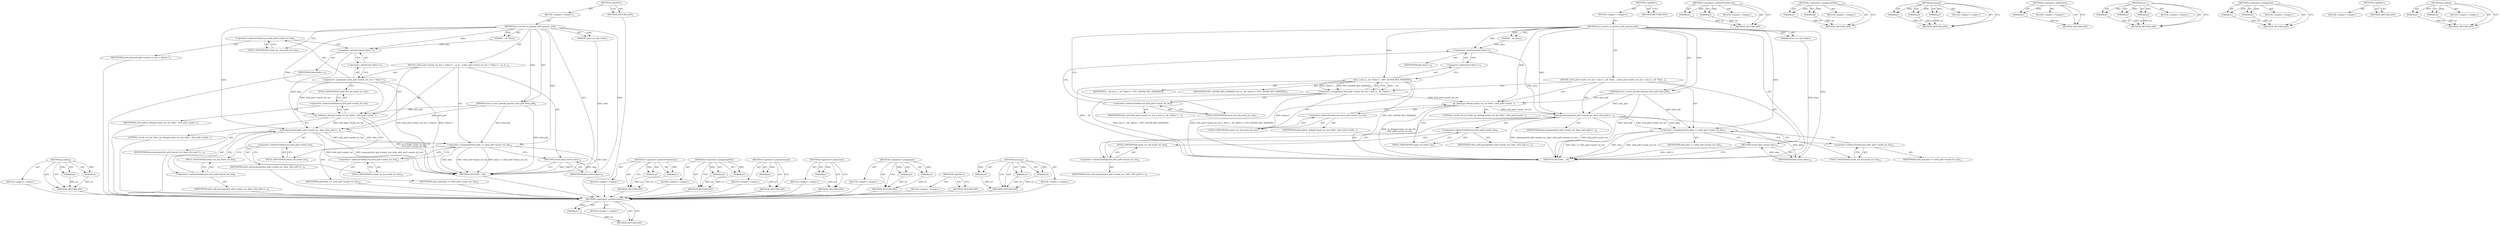digraph "pr_debug" {
vulnerable_83 [label=<(METHOD,pr_debug)>];
vulnerable_84 [label=<(PARAM,p1)>];
vulnerable_85 [label=<(PARAM,p2)>];
vulnerable_86 [label=<(BLOCK,&lt;empty&gt;,&lt;empty&gt;)>];
vulnerable_87 [label=<(METHOD_RETURN,ANY)>];
vulnerable_6 [label=<(METHOD,&lt;global&gt;)<SUB>1</SUB>>];
vulnerable_7 [label=<(BLOCK,&lt;empty&gt;,&lt;empty&gt;)<SUB>1</SUB>>];
vulnerable_8 [label=<(METHOD,nci_extract_rf_params_nfcb_passive_poll)<SUB>1</SUB>>];
vulnerable_9 [label=<(PARAM,struct nci_dev *ndev)<SUB>1</SUB>>];
vulnerable_10 [label=<(PARAM,struct rf_tech_specific_params_nfcb_poll *nfcb_poll)<SUB>2</SUB>>];
vulnerable_11 [label=<(PARAM,__u8 *data)<SUB>3</SUB>>];
vulnerable_12 [label=<(BLOCK,{
	nfcb_poll-&gt;sensb_res_len = *data++;
 
 	pr_d...,{
	nfcb_poll-&gt;sensb_res_len = *data++;
 
 	pr_d...)<SUB>4</SUB>>];
vulnerable_13 [label=<(&lt;operator&gt;.assignment,nfcb_poll-&gt;sensb_res_len = *data++)<SUB>5</SUB>>];
vulnerable_14 [label=<(&lt;operator&gt;.indirectFieldAccess,nfcb_poll-&gt;sensb_res_len)<SUB>5</SUB>>];
vulnerable_15 [label=<(IDENTIFIER,nfcb_poll,nfcb_poll-&gt;sensb_res_len = *data++)<SUB>5</SUB>>];
vulnerable_16 [label=<(FIELD_IDENTIFIER,sensb_res_len,sensb_res_len)<SUB>5</SUB>>];
vulnerable_17 [label=<(&lt;operator&gt;.indirection,*data++)<SUB>5</SUB>>];
vulnerable_18 [label=<(&lt;operator&gt;.postIncrement,data++)<SUB>5</SUB>>];
vulnerable_19 [label=<(IDENTIFIER,data,data++)<SUB>5</SUB>>];
vulnerable_20 [label=<(pr_debug,pr_debug(&quot;sensb_res_len %d\n&quot;, nfcb_poll-&gt;sensb...)<SUB>7</SUB>>];
vulnerable_21 [label=<(LITERAL,&quot;sensb_res_len %d\n&quot;,pr_debug(&quot;sensb_res_len %d\n&quot;, nfcb_poll-&gt;sensb...)<SUB>7</SUB>>];
vulnerable_22 [label=<(&lt;operator&gt;.indirectFieldAccess,nfcb_poll-&gt;sensb_res_len)<SUB>7</SUB>>];
vulnerable_23 [label=<(IDENTIFIER,nfcb_poll,pr_debug(&quot;sensb_res_len %d\n&quot;, nfcb_poll-&gt;sensb...)<SUB>7</SUB>>];
vulnerable_24 [label=<(FIELD_IDENTIFIER,sensb_res_len,sensb_res_len)<SUB>7</SUB>>];
vulnerable_25 [label=<(memcpy,memcpy(nfcb_poll-&gt;sensb_res, data, nfcb_poll-&gt;s...)<SUB>9</SUB>>];
vulnerable_26 [label=<(&lt;operator&gt;.indirectFieldAccess,nfcb_poll-&gt;sensb_res)<SUB>9</SUB>>];
vulnerable_27 [label=<(IDENTIFIER,nfcb_poll,memcpy(nfcb_poll-&gt;sensb_res, data, nfcb_poll-&gt;s...)<SUB>9</SUB>>];
vulnerable_28 [label=<(FIELD_IDENTIFIER,sensb_res,sensb_res)<SUB>9</SUB>>];
vulnerable_29 [label=<(IDENTIFIER,data,memcpy(nfcb_poll-&gt;sensb_res, data, nfcb_poll-&gt;s...)<SUB>9</SUB>>];
vulnerable_30 [label=<(&lt;operator&gt;.indirectFieldAccess,nfcb_poll-&gt;sensb_res_len)<SUB>9</SUB>>];
vulnerable_31 [label=<(IDENTIFIER,nfcb_poll,memcpy(nfcb_poll-&gt;sensb_res, data, nfcb_poll-&gt;s...)<SUB>9</SUB>>];
vulnerable_32 [label=<(FIELD_IDENTIFIER,sensb_res_len,sensb_res_len)<SUB>9</SUB>>];
vulnerable_33 [label=<(&lt;operator&gt;.assignmentPlus,data += nfcb_poll-&gt;sensb_res_len)<SUB>10</SUB>>];
vulnerable_34 [label=<(IDENTIFIER,data,data += nfcb_poll-&gt;sensb_res_len)<SUB>10</SUB>>];
vulnerable_35 [label=<(&lt;operator&gt;.indirectFieldAccess,nfcb_poll-&gt;sensb_res_len)<SUB>10</SUB>>];
vulnerable_36 [label=<(IDENTIFIER,nfcb_poll,data += nfcb_poll-&gt;sensb_res_len)<SUB>10</SUB>>];
vulnerable_37 [label=<(FIELD_IDENTIFIER,sensb_res_len,sensb_res_len)<SUB>10</SUB>>];
vulnerable_38 [label=<(RETURN,return data;,return data;)<SUB>12</SUB>>];
vulnerable_39 [label=<(IDENTIFIER,data,return data;)<SUB>12</SUB>>];
vulnerable_40 [label=<(METHOD_RETURN,__u8)<SUB>1</SUB>>];
vulnerable_42 [label=<(METHOD_RETURN,ANY)<SUB>1</SUB>>];
vulnerable_70 [label=<(METHOD,&lt;operator&gt;.indirectFieldAccess)>];
vulnerable_71 [label=<(PARAM,p1)>];
vulnerable_72 [label=<(PARAM,p2)>];
vulnerable_73 [label=<(BLOCK,&lt;empty&gt;,&lt;empty&gt;)>];
vulnerable_74 [label=<(METHOD_RETURN,ANY)>];
vulnerable_94 [label=<(METHOD,&lt;operator&gt;.assignmentPlus)>];
vulnerable_95 [label=<(PARAM,p1)>];
vulnerable_96 [label=<(PARAM,p2)>];
vulnerable_97 [label=<(BLOCK,&lt;empty&gt;,&lt;empty&gt;)>];
vulnerable_98 [label=<(METHOD_RETURN,ANY)>];
vulnerable_79 [label=<(METHOD,&lt;operator&gt;.postIncrement)>];
vulnerable_80 [label=<(PARAM,p1)>];
vulnerable_81 [label=<(BLOCK,&lt;empty&gt;,&lt;empty&gt;)>];
vulnerable_82 [label=<(METHOD_RETURN,ANY)>];
vulnerable_75 [label=<(METHOD,&lt;operator&gt;.indirection)>];
vulnerable_76 [label=<(PARAM,p1)>];
vulnerable_77 [label=<(BLOCK,&lt;empty&gt;,&lt;empty&gt;)>];
vulnerable_78 [label=<(METHOD_RETURN,ANY)>];
vulnerable_65 [label=<(METHOD,&lt;operator&gt;.assignment)>];
vulnerable_66 [label=<(PARAM,p1)>];
vulnerable_67 [label=<(PARAM,p2)>];
vulnerable_68 [label=<(BLOCK,&lt;empty&gt;,&lt;empty&gt;)>];
vulnerable_69 [label=<(METHOD_RETURN,ANY)>];
vulnerable_59 [label=<(METHOD,&lt;global&gt;)<SUB>1</SUB>>];
vulnerable_60 [label=<(BLOCK,&lt;empty&gt;,&lt;empty&gt;)>];
vulnerable_61 [label=<(METHOD_RETURN,ANY)>];
vulnerable_88 [label=<(METHOD,memcpy)>];
vulnerable_89 [label=<(PARAM,p1)>];
vulnerable_90 [label=<(PARAM,p2)>];
vulnerable_91 [label=<(PARAM,p3)>];
vulnerable_92 [label=<(BLOCK,&lt;empty&gt;,&lt;empty&gt;)>];
vulnerable_93 [label=<(METHOD_RETURN,ANY)>];
fixed_88 [label=<(METHOD,&lt;operator&gt;.postIncrement)>];
fixed_89 [label=<(PARAM,p1)>];
fixed_90 [label=<(BLOCK,&lt;empty&gt;,&lt;empty&gt;)>];
fixed_91 [label=<(METHOD_RETURN,ANY)>];
fixed_6 [label=<(METHOD,&lt;global&gt;)<SUB>1</SUB>>];
fixed_7 [label=<(BLOCK,&lt;empty&gt;,&lt;empty&gt;)<SUB>1</SUB>>];
fixed_8 [label=<(METHOD,nci_extract_rf_params_nfcb_passive_poll)<SUB>1</SUB>>];
fixed_9 [label=<(PARAM,struct nci_dev *ndev)<SUB>1</SUB>>];
fixed_10 [label=<(PARAM,struct rf_tech_specific_params_nfcb_poll *nfcb_poll)<SUB>2</SUB>>];
fixed_11 [label=<(PARAM,__u8 *data)<SUB>3</SUB>>];
fixed_12 [label=<(BLOCK,{
	nfcb_poll-&gt;sensb_res_len = min_t(__u8, *data...,{
	nfcb_poll-&gt;sensb_res_len = min_t(__u8, *data...)<SUB>4</SUB>>];
fixed_13 [label=<(&lt;operator&gt;.assignment,nfcb_poll-&gt;sensb_res_len = min_t(__u8, *data++,...)<SUB>5</SUB>>];
fixed_14 [label=<(&lt;operator&gt;.indirectFieldAccess,nfcb_poll-&gt;sensb_res_len)<SUB>5</SUB>>];
fixed_15 [label=<(IDENTIFIER,nfcb_poll,nfcb_poll-&gt;sensb_res_len = min_t(__u8, *data++,...)<SUB>5</SUB>>];
fixed_16 [label=<(FIELD_IDENTIFIER,sensb_res_len,sensb_res_len)<SUB>5</SUB>>];
fixed_17 [label=<(min_t,min_t(__u8, *data++, NFC_SENSB_RES_MAXSIZE))<SUB>5</SUB>>];
fixed_18 [label=<(IDENTIFIER,__u8,min_t(__u8, *data++, NFC_SENSB_RES_MAXSIZE))<SUB>5</SUB>>];
fixed_19 [label=<(&lt;operator&gt;.indirection,*data++)<SUB>5</SUB>>];
fixed_20 [label=<(&lt;operator&gt;.postIncrement,data++)<SUB>5</SUB>>];
fixed_21 [label=<(IDENTIFIER,data,data++)<SUB>5</SUB>>];
fixed_22 [label=<(IDENTIFIER,NFC_SENSB_RES_MAXSIZE,min_t(__u8, *data++, NFC_SENSB_RES_MAXSIZE))<SUB>5</SUB>>];
fixed_23 [label=<(pr_debug,pr_debug(&quot;sensb_res_len %d\n&quot;, nfcb_poll-&gt;sensb...)<SUB>7</SUB>>];
fixed_24 [label=<(LITERAL,&quot;sensb_res_len %d\n&quot;,pr_debug(&quot;sensb_res_len %d\n&quot;, nfcb_poll-&gt;sensb...)<SUB>7</SUB>>];
fixed_25 [label=<(&lt;operator&gt;.indirectFieldAccess,nfcb_poll-&gt;sensb_res_len)<SUB>7</SUB>>];
fixed_26 [label=<(IDENTIFIER,nfcb_poll,pr_debug(&quot;sensb_res_len %d\n&quot;, nfcb_poll-&gt;sensb...)<SUB>7</SUB>>];
fixed_27 [label=<(FIELD_IDENTIFIER,sensb_res_len,sensb_res_len)<SUB>7</SUB>>];
fixed_28 [label=<(memcpy,memcpy(nfcb_poll-&gt;sensb_res, data, nfcb_poll-&gt;s...)<SUB>9</SUB>>];
fixed_29 [label=<(&lt;operator&gt;.indirectFieldAccess,nfcb_poll-&gt;sensb_res)<SUB>9</SUB>>];
fixed_30 [label=<(IDENTIFIER,nfcb_poll,memcpy(nfcb_poll-&gt;sensb_res, data, nfcb_poll-&gt;s...)<SUB>9</SUB>>];
fixed_31 [label=<(FIELD_IDENTIFIER,sensb_res,sensb_res)<SUB>9</SUB>>];
fixed_32 [label=<(IDENTIFIER,data,memcpy(nfcb_poll-&gt;sensb_res, data, nfcb_poll-&gt;s...)<SUB>9</SUB>>];
fixed_33 [label=<(&lt;operator&gt;.indirectFieldAccess,nfcb_poll-&gt;sensb_res_len)<SUB>9</SUB>>];
fixed_34 [label=<(IDENTIFIER,nfcb_poll,memcpy(nfcb_poll-&gt;sensb_res, data, nfcb_poll-&gt;s...)<SUB>9</SUB>>];
fixed_35 [label=<(FIELD_IDENTIFIER,sensb_res_len,sensb_res_len)<SUB>9</SUB>>];
fixed_36 [label=<(&lt;operator&gt;.assignmentPlus,data += nfcb_poll-&gt;sensb_res_len)<SUB>10</SUB>>];
fixed_37 [label=<(IDENTIFIER,data,data += nfcb_poll-&gt;sensb_res_len)<SUB>10</SUB>>];
fixed_38 [label=<(&lt;operator&gt;.indirectFieldAccess,nfcb_poll-&gt;sensb_res_len)<SUB>10</SUB>>];
fixed_39 [label=<(IDENTIFIER,nfcb_poll,data += nfcb_poll-&gt;sensb_res_len)<SUB>10</SUB>>];
fixed_40 [label=<(FIELD_IDENTIFIER,sensb_res_len,sensb_res_len)<SUB>10</SUB>>];
fixed_41 [label=<(RETURN,return data;,return data;)<SUB>12</SUB>>];
fixed_42 [label=<(IDENTIFIER,data,return data;)<SUB>12</SUB>>];
fixed_43 [label=<(METHOD_RETURN,__u8)<SUB>1</SUB>>];
fixed_45 [label=<(METHOD_RETURN,ANY)<SUB>1</SUB>>];
fixed_73 [label=<(METHOD,&lt;operator&gt;.indirectFieldAccess)>];
fixed_74 [label=<(PARAM,p1)>];
fixed_75 [label=<(PARAM,p2)>];
fixed_76 [label=<(BLOCK,&lt;empty&gt;,&lt;empty&gt;)>];
fixed_77 [label=<(METHOD_RETURN,ANY)>];
fixed_103 [label=<(METHOD,&lt;operator&gt;.assignmentPlus)>];
fixed_104 [label=<(PARAM,p1)>];
fixed_105 [label=<(PARAM,p2)>];
fixed_106 [label=<(BLOCK,&lt;empty&gt;,&lt;empty&gt;)>];
fixed_107 [label=<(METHOD_RETURN,ANY)>];
fixed_97 [label=<(METHOD,memcpy)>];
fixed_98 [label=<(PARAM,p1)>];
fixed_99 [label=<(PARAM,p2)>];
fixed_100 [label=<(PARAM,p3)>];
fixed_101 [label=<(BLOCK,&lt;empty&gt;,&lt;empty&gt;)>];
fixed_102 [label=<(METHOD_RETURN,ANY)>];
fixed_84 [label=<(METHOD,&lt;operator&gt;.indirection)>];
fixed_85 [label=<(PARAM,p1)>];
fixed_86 [label=<(BLOCK,&lt;empty&gt;,&lt;empty&gt;)>];
fixed_87 [label=<(METHOD_RETURN,ANY)>];
fixed_78 [label=<(METHOD,min_t)>];
fixed_79 [label=<(PARAM,p1)>];
fixed_80 [label=<(PARAM,p2)>];
fixed_81 [label=<(PARAM,p3)>];
fixed_82 [label=<(BLOCK,&lt;empty&gt;,&lt;empty&gt;)>];
fixed_83 [label=<(METHOD_RETURN,ANY)>];
fixed_68 [label=<(METHOD,&lt;operator&gt;.assignment)>];
fixed_69 [label=<(PARAM,p1)>];
fixed_70 [label=<(PARAM,p2)>];
fixed_71 [label=<(BLOCK,&lt;empty&gt;,&lt;empty&gt;)>];
fixed_72 [label=<(METHOD_RETURN,ANY)>];
fixed_62 [label=<(METHOD,&lt;global&gt;)<SUB>1</SUB>>];
fixed_63 [label=<(BLOCK,&lt;empty&gt;,&lt;empty&gt;)>];
fixed_64 [label=<(METHOD_RETURN,ANY)>];
fixed_92 [label=<(METHOD,pr_debug)>];
fixed_93 [label=<(PARAM,p1)>];
fixed_94 [label=<(PARAM,p2)>];
fixed_95 [label=<(BLOCK,&lt;empty&gt;,&lt;empty&gt;)>];
fixed_96 [label=<(METHOD_RETURN,ANY)>];
vulnerable_83 -> vulnerable_84  [key=0, label="AST: "];
vulnerable_83 -> vulnerable_84  [key=1, label="DDG: "];
vulnerable_83 -> vulnerable_86  [key=0, label="AST: "];
vulnerable_83 -> vulnerable_85  [key=0, label="AST: "];
vulnerable_83 -> vulnerable_85  [key=1, label="DDG: "];
vulnerable_83 -> vulnerable_87  [key=0, label="AST: "];
vulnerable_83 -> vulnerable_87  [key=1, label="CFG: "];
vulnerable_84 -> vulnerable_87  [key=0, label="DDG: p1"];
vulnerable_85 -> vulnerable_87  [key=0, label="DDG: p2"];
vulnerable_86 -> fixed_88  [key=0];
vulnerable_87 -> fixed_88  [key=0];
vulnerable_6 -> vulnerable_7  [key=0, label="AST: "];
vulnerable_6 -> vulnerable_42  [key=0, label="AST: "];
vulnerable_6 -> vulnerable_42  [key=1, label="CFG: "];
vulnerable_7 -> vulnerable_8  [key=0, label="AST: "];
vulnerable_8 -> vulnerable_9  [key=0, label="AST: "];
vulnerable_8 -> vulnerable_9  [key=1, label="DDG: "];
vulnerable_8 -> vulnerable_10  [key=0, label="AST: "];
vulnerable_8 -> vulnerable_10  [key=1, label="DDG: "];
vulnerable_8 -> vulnerable_11  [key=0, label="AST: "];
vulnerable_8 -> vulnerable_11  [key=1, label="DDG: "];
vulnerable_8 -> vulnerable_12  [key=0, label="AST: "];
vulnerable_8 -> vulnerable_40  [key=0, label="AST: "];
vulnerable_8 -> vulnerable_16  [key=0, label="CFG: "];
vulnerable_8 -> vulnerable_20  [key=0, label="DDG: "];
vulnerable_8 -> vulnerable_25  [key=0, label="DDG: "];
vulnerable_8 -> vulnerable_33  [key=0, label="DDG: "];
vulnerable_8 -> vulnerable_39  [key=0, label="DDG: "];
vulnerable_8 -> vulnerable_18  [key=0, label="DDG: "];
vulnerable_9 -> vulnerable_40  [key=0, label="DDG: ndev"];
vulnerable_10 -> vulnerable_40  [key=0, label="DDG: nfcb_poll"];
vulnerable_10 -> vulnerable_33  [key=0, label="DDG: nfcb_poll"];
vulnerable_10 -> vulnerable_20  [key=0, label="DDG: nfcb_poll"];
vulnerable_10 -> vulnerable_25  [key=0, label="DDG: nfcb_poll"];
vulnerable_11 -> vulnerable_18  [key=0, label="DDG: data"];
vulnerable_12 -> vulnerable_13  [key=0, label="AST: "];
vulnerable_12 -> vulnerable_20  [key=0, label="AST: "];
vulnerable_12 -> vulnerable_25  [key=0, label="AST: "];
vulnerable_12 -> vulnerable_33  [key=0, label="AST: "];
vulnerable_12 -> vulnerable_38  [key=0, label="AST: "];
vulnerable_13 -> vulnerable_14  [key=0, label="AST: "];
vulnerable_13 -> vulnerable_17  [key=0, label="AST: "];
vulnerable_13 -> vulnerable_24  [key=0, label="CFG: "];
vulnerable_13 -> vulnerable_40  [key=0, label="DDG: *data++"];
vulnerable_13 -> vulnerable_40  [key=1, label="DDG: nfcb_poll-&gt;sensb_res_len = *data++"];
vulnerable_13 -> vulnerable_20  [key=0, label="DDG: nfcb_poll-&gt;sensb_res_len"];
vulnerable_14 -> vulnerable_15  [key=0, label="AST: "];
vulnerable_14 -> vulnerable_16  [key=0, label="AST: "];
vulnerable_14 -> vulnerable_18  [key=0, label="CFG: "];
vulnerable_15 -> fixed_88  [key=0];
vulnerable_16 -> vulnerable_14  [key=0, label="CFG: "];
vulnerable_17 -> vulnerable_18  [key=0, label="AST: "];
vulnerable_17 -> vulnerable_13  [key=0, label="CFG: "];
vulnerable_18 -> vulnerable_19  [key=0, label="AST: "];
vulnerable_18 -> vulnerable_17  [key=0, label="CFG: "];
vulnerable_18 -> vulnerable_25  [key=0, label="DDG: data"];
vulnerable_19 -> fixed_88  [key=0];
vulnerable_20 -> vulnerable_21  [key=0, label="AST: "];
vulnerable_20 -> vulnerable_22  [key=0, label="AST: "];
vulnerable_20 -> vulnerable_28  [key=0, label="CFG: "];
vulnerable_20 -> vulnerable_40  [key=0, label="DDG: pr_debug(&quot;sensb_res_len %d\n&quot;, nfcb_poll-&gt;sensb_res_len)"];
vulnerable_20 -> vulnerable_25  [key=0, label="DDG: nfcb_poll-&gt;sensb_res_len"];
vulnerable_21 -> fixed_88  [key=0];
vulnerable_22 -> vulnerable_23  [key=0, label="AST: "];
vulnerable_22 -> vulnerable_24  [key=0, label="AST: "];
vulnerable_22 -> vulnerable_20  [key=0, label="CFG: "];
vulnerable_23 -> fixed_88  [key=0];
vulnerable_24 -> vulnerable_22  [key=0, label="CFG: "];
vulnerable_25 -> vulnerable_26  [key=0, label="AST: "];
vulnerable_25 -> vulnerable_29  [key=0, label="AST: "];
vulnerable_25 -> vulnerable_30  [key=0, label="AST: "];
vulnerable_25 -> vulnerable_37  [key=0, label="CFG: "];
vulnerable_25 -> vulnerable_40  [key=0, label="DDG: nfcb_poll-&gt;sensb_res"];
vulnerable_25 -> vulnerable_40  [key=1, label="DDG: memcpy(nfcb_poll-&gt;sensb_res, data, nfcb_poll-&gt;sensb_res_len)"];
vulnerable_25 -> vulnerable_33  [key=0, label="DDG: nfcb_poll-&gt;sensb_res_len"];
vulnerable_25 -> vulnerable_33  [key=1, label="DDG: data"];
vulnerable_26 -> vulnerable_27  [key=0, label="AST: "];
vulnerable_26 -> vulnerable_28  [key=0, label="AST: "];
vulnerable_26 -> vulnerable_32  [key=0, label="CFG: "];
vulnerable_27 -> fixed_88  [key=0];
vulnerable_28 -> vulnerable_26  [key=0, label="CFG: "];
vulnerable_29 -> fixed_88  [key=0];
vulnerable_30 -> vulnerable_31  [key=0, label="AST: "];
vulnerable_30 -> vulnerable_32  [key=0, label="AST: "];
vulnerable_30 -> vulnerable_25  [key=0, label="CFG: "];
vulnerable_31 -> fixed_88  [key=0];
vulnerable_32 -> vulnerable_30  [key=0, label="CFG: "];
vulnerable_33 -> vulnerable_34  [key=0, label="AST: "];
vulnerable_33 -> vulnerable_35  [key=0, label="AST: "];
vulnerable_33 -> vulnerable_38  [key=0, label="CFG: "];
vulnerable_33 -> vulnerable_40  [key=0, label="DDG: data"];
vulnerable_33 -> vulnerable_40  [key=1, label="DDG: nfcb_poll-&gt;sensb_res_len"];
vulnerable_33 -> vulnerable_40  [key=2, label="DDG: data += nfcb_poll-&gt;sensb_res_len"];
vulnerable_33 -> vulnerable_39  [key=0, label="DDG: data"];
vulnerable_34 -> fixed_88  [key=0];
vulnerable_35 -> vulnerable_36  [key=0, label="AST: "];
vulnerable_35 -> vulnerable_37  [key=0, label="AST: "];
vulnerable_35 -> vulnerable_33  [key=0, label="CFG: "];
vulnerable_36 -> fixed_88  [key=0];
vulnerable_37 -> vulnerable_35  [key=0, label="CFG: "];
vulnerable_38 -> vulnerable_39  [key=0, label="AST: "];
vulnerable_38 -> vulnerable_40  [key=0, label="CFG: "];
vulnerable_38 -> vulnerable_40  [key=1, label="DDG: &lt;RET&gt;"];
vulnerable_39 -> vulnerable_38  [key=0, label="DDG: data"];
vulnerable_40 -> fixed_88  [key=0];
vulnerable_42 -> fixed_88  [key=0];
vulnerable_70 -> vulnerable_71  [key=0, label="AST: "];
vulnerable_70 -> vulnerable_71  [key=1, label="DDG: "];
vulnerable_70 -> vulnerable_73  [key=0, label="AST: "];
vulnerable_70 -> vulnerable_72  [key=0, label="AST: "];
vulnerable_70 -> vulnerable_72  [key=1, label="DDG: "];
vulnerable_70 -> vulnerable_74  [key=0, label="AST: "];
vulnerable_70 -> vulnerable_74  [key=1, label="CFG: "];
vulnerable_71 -> vulnerable_74  [key=0, label="DDG: p1"];
vulnerable_72 -> vulnerable_74  [key=0, label="DDG: p2"];
vulnerable_73 -> fixed_88  [key=0];
vulnerable_74 -> fixed_88  [key=0];
vulnerable_94 -> vulnerable_95  [key=0, label="AST: "];
vulnerable_94 -> vulnerable_95  [key=1, label="DDG: "];
vulnerable_94 -> vulnerable_97  [key=0, label="AST: "];
vulnerable_94 -> vulnerable_96  [key=0, label="AST: "];
vulnerable_94 -> vulnerable_96  [key=1, label="DDG: "];
vulnerable_94 -> vulnerable_98  [key=0, label="AST: "];
vulnerable_94 -> vulnerable_98  [key=1, label="CFG: "];
vulnerable_95 -> vulnerable_98  [key=0, label="DDG: p1"];
vulnerable_96 -> vulnerable_98  [key=0, label="DDG: p2"];
vulnerable_97 -> fixed_88  [key=0];
vulnerable_98 -> fixed_88  [key=0];
vulnerable_79 -> vulnerable_80  [key=0, label="AST: "];
vulnerable_79 -> vulnerable_80  [key=1, label="DDG: "];
vulnerable_79 -> vulnerable_81  [key=0, label="AST: "];
vulnerable_79 -> vulnerable_82  [key=0, label="AST: "];
vulnerable_79 -> vulnerable_82  [key=1, label="CFG: "];
vulnerable_80 -> vulnerable_82  [key=0, label="DDG: p1"];
vulnerable_81 -> fixed_88  [key=0];
vulnerable_82 -> fixed_88  [key=0];
vulnerable_75 -> vulnerable_76  [key=0, label="AST: "];
vulnerable_75 -> vulnerable_76  [key=1, label="DDG: "];
vulnerable_75 -> vulnerable_77  [key=0, label="AST: "];
vulnerable_75 -> vulnerable_78  [key=0, label="AST: "];
vulnerable_75 -> vulnerable_78  [key=1, label="CFG: "];
vulnerable_76 -> vulnerable_78  [key=0, label="DDG: p1"];
vulnerable_77 -> fixed_88  [key=0];
vulnerable_78 -> fixed_88  [key=0];
vulnerable_65 -> vulnerable_66  [key=0, label="AST: "];
vulnerable_65 -> vulnerable_66  [key=1, label="DDG: "];
vulnerable_65 -> vulnerable_68  [key=0, label="AST: "];
vulnerable_65 -> vulnerable_67  [key=0, label="AST: "];
vulnerable_65 -> vulnerable_67  [key=1, label="DDG: "];
vulnerable_65 -> vulnerable_69  [key=0, label="AST: "];
vulnerable_65 -> vulnerable_69  [key=1, label="CFG: "];
vulnerable_66 -> vulnerable_69  [key=0, label="DDG: p1"];
vulnerable_67 -> vulnerable_69  [key=0, label="DDG: p2"];
vulnerable_68 -> fixed_88  [key=0];
vulnerable_69 -> fixed_88  [key=0];
vulnerable_59 -> vulnerable_60  [key=0, label="AST: "];
vulnerable_59 -> vulnerable_61  [key=0, label="AST: "];
vulnerable_59 -> vulnerable_61  [key=1, label="CFG: "];
vulnerable_60 -> fixed_88  [key=0];
vulnerable_61 -> fixed_88  [key=0];
vulnerable_88 -> vulnerable_89  [key=0, label="AST: "];
vulnerable_88 -> vulnerable_89  [key=1, label="DDG: "];
vulnerable_88 -> vulnerable_92  [key=0, label="AST: "];
vulnerable_88 -> vulnerable_90  [key=0, label="AST: "];
vulnerable_88 -> vulnerable_90  [key=1, label="DDG: "];
vulnerable_88 -> vulnerable_93  [key=0, label="AST: "];
vulnerable_88 -> vulnerable_93  [key=1, label="CFG: "];
vulnerable_88 -> vulnerable_91  [key=0, label="AST: "];
vulnerable_88 -> vulnerable_91  [key=1, label="DDG: "];
vulnerable_89 -> vulnerable_93  [key=0, label="DDG: p1"];
vulnerable_90 -> vulnerable_93  [key=0, label="DDG: p2"];
vulnerable_91 -> vulnerable_93  [key=0, label="DDG: p3"];
vulnerable_92 -> fixed_88  [key=0];
vulnerable_93 -> fixed_88  [key=0];
fixed_88 -> fixed_89  [key=0, label="AST: "];
fixed_88 -> fixed_89  [key=1, label="DDG: "];
fixed_88 -> fixed_90  [key=0, label="AST: "];
fixed_88 -> fixed_91  [key=0, label="AST: "];
fixed_88 -> fixed_91  [key=1, label="CFG: "];
fixed_89 -> fixed_91  [key=0, label="DDG: p1"];
fixed_6 -> fixed_7  [key=0, label="AST: "];
fixed_6 -> fixed_45  [key=0, label="AST: "];
fixed_6 -> fixed_45  [key=1, label="CFG: "];
fixed_7 -> fixed_8  [key=0, label="AST: "];
fixed_8 -> fixed_9  [key=0, label="AST: "];
fixed_8 -> fixed_9  [key=1, label="DDG: "];
fixed_8 -> fixed_10  [key=0, label="AST: "];
fixed_8 -> fixed_10  [key=1, label="DDG: "];
fixed_8 -> fixed_11  [key=0, label="AST: "];
fixed_8 -> fixed_11  [key=1, label="DDG: "];
fixed_8 -> fixed_12  [key=0, label="AST: "];
fixed_8 -> fixed_43  [key=0, label="AST: "];
fixed_8 -> fixed_16  [key=0, label="CFG: "];
fixed_8 -> fixed_23  [key=0, label="DDG: "];
fixed_8 -> fixed_28  [key=0, label="DDG: "];
fixed_8 -> fixed_36  [key=0, label="DDG: "];
fixed_8 -> fixed_42  [key=0, label="DDG: "];
fixed_8 -> fixed_17  [key=0, label="DDG: "];
fixed_8 -> fixed_20  [key=0, label="DDG: "];
fixed_9 -> fixed_43  [key=0, label="DDG: ndev"];
fixed_10 -> fixed_43  [key=0, label="DDG: nfcb_poll"];
fixed_10 -> fixed_36  [key=0, label="DDG: nfcb_poll"];
fixed_10 -> fixed_23  [key=0, label="DDG: nfcb_poll"];
fixed_10 -> fixed_28  [key=0, label="DDG: nfcb_poll"];
fixed_11 -> fixed_20  [key=0, label="DDG: data"];
fixed_12 -> fixed_13  [key=0, label="AST: "];
fixed_12 -> fixed_23  [key=0, label="AST: "];
fixed_12 -> fixed_28  [key=0, label="AST: "];
fixed_12 -> fixed_36  [key=0, label="AST: "];
fixed_12 -> fixed_41  [key=0, label="AST: "];
fixed_13 -> fixed_14  [key=0, label="AST: "];
fixed_13 -> fixed_17  [key=0, label="AST: "];
fixed_13 -> fixed_27  [key=0, label="CFG: "];
fixed_13 -> fixed_43  [key=0, label="DDG: min_t(__u8, *data++, NFC_SENSB_RES_MAXSIZE)"];
fixed_13 -> fixed_43  [key=1, label="DDG: nfcb_poll-&gt;sensb_res_len = min_t(__u8, *data++, NFC_SENSB_RES_MAXSIZE)"];
fixed_13 -> fixed_23  [key=0, label="DDG: nfcb_poll-&gt;sensb_res_len"];
fixed_14 -> fixed_15  [key=0, label="AST: "];
fixed_14 -> fixed_16  [key=0, label="AST: "];
fixed_14 -> fixed_20  [key=0, label="CFG: "];
fixed_16 -> fixed_14  [key=0, label="CFG: "];
fixed_17 -> fixed_18  [key=0, label="AST: "];
fixed_17 -> fixed_19  [key=0, label="AST: "];
fixed_17 -> fixed_22  [key=0, label="AST: "];
fixed_17 -> fixed_13  [key=0, label="CFG: "];
fixed_17 -> fixed_13  [key=1, label="DDG: __u8"];
fixed_17 -> fixed_13  [key=2, label="DDG: *data++"];
fixed_17 -> fixed_13  [key=3, label="DDG: NFC_SENSB_RES_MAXSIZE"];
fixed_17 -> fixed_43  [key=0, label="DDG: *data++"];
fixed_17 -> fixed_43  [key=1, label="DDG: NFC_SENSB_RES_MAXSIZE"];
fixed_17 -> fixed_43  [key=2, label="DDG: __u8"];
fixed_19 -> fixed_20  [key=0, label="AST: "];
fixed_19 -> fixed_17  [key=0, label="CFG: "];
fixed_20 -> fixed_21  [key=0, label="AST: "];
fixed_20 -> fixed_19  [key=0, label="CFG: "];
fixed_20 -> fixed_28  [key=0, label="DDG: data"];
fixed_23 -> fixed_24  [key=0, label="AST: "];
fixed_23 -> fixed_25  [key=0, label="AST: "];
fixed_23 -> fixed_31  [key=0, label="CFG: "];
fixed_23 -> fixed_43  [key=0, label="DDG: pr_debug(&quot;sensb_res_len %d\n&quot;, nfcb_poll-&gt;sensb_res_len)"];
fixed_23 -> fixed_28  [key=0, label="DDG: nfcb_poll-&gt;sensb_res_len"];
fixed_25 -> fixed_26  [key=0, label="AST: "];
fixed_25 -> fixed_27  [key=0, label="AST: "];
fixed_25 -> fixed_23  [key=0, label="CFG: "];
fixed_27 -> fixed_25  [key=0, label="CFG: "];
fixed_28 -> fixed_29  [key=0, label="AST: "];
fixed_28 -> fixed_32  [key=0, label="AST: "];
fixed_28 -> fixed_33  [key=0, label="AST: "];
fixed_28 -> fixed_40  [key=0, label="CFG: "];
fixed_28 -> fixed_43  [key=0, label="DDG: nfcb_poll-&gt;sensb_res"];
fixed_28 -> fixed_43  [key=1, label="DDG: memcpy(nfcb_poll-&gt;sensb_res, data, nfcb_poll-&gt;sensb_res_len)"];
fixed_28 -> fixed_36  [key=0, label="DDG: nfcb_poll-&gt;sensb_res_len"];
fixed_28 -> fixed_36  [key=1, label="DDG: data"];
fixed_29 -> fixed_30  [key=0, label="AST: "];
fixed_29 -> fixed_31  [key=0, label="AST: "];
fixed_29 -> fixed_35  [key=0, label="CFG: "];
fixed_31 -> fixed_29  [key=0, label="CFG: "];
fixed_33 -> fixed_34  [key=0, label="AST: "];
fixed_33 -> fixed_35  [key=0, label="AST: "];
fixed_33 -> fixed_28  [key=0, label="CFG: "];
fixed_35 -> fixed_33  [key=0, label="CFG: "];
fixed_36 -> fixed_37  [key=0, label="AST: "];
fixed_36 -> fixed_38  [key=0, label="AST: "];
fixed_36 -> fixed_41  [key=0, label="CFG: "];
fixed_36 -> fixed_43  [key=0, label="DDG: data"];
fixed_36 -> fixed_43  [key=1, label="DDG: nfcb_poll-&gt;sensb_res_len"];
fixed_36 -> fixed_43  [key=2, label="DDG: data += nfcb_poll-&gt;sensb_res_len"];
fixed_36 -> fixed_42  [key=0, label="DDG: data"];
fixed_38 -> fixed_39  [key=0, label="AST: "];
fixed_38 -> fixed_40  [key=0, label="AST: "];
fixed_38 -> fixed_36  [key=0, label="CFG: "];
fixed_40 -> fixed_38  [key=0, label="CFG: "];
fixed_41 -> fixed_42  [key=0, label="AST: "];
fixed_41 -> fixed_43  [key=0, label="CFG: "];
fixed_41 -> fixed_43  [key=1, label="DDG: &lt;RET&gt;"];
fixed_42 -> fixed_41  [key=0, label="DDG: data"];
fixed_73 -> fixed_74  [key=0, label="AST: "];
fixed_73 -> fixed_74  [key=1, label="DDG: "];
fixed_73 -> fixed_76  [key=0, label="AST: "];
fixed_73 -> fixed_75  [key=0, label="AST: "];
fixed_73 -> fixed_75  [key=1, label="DDG: "];
fixed_73 -> fixed_77  [key=0, label="AST: "];
fixed_73 -> fixed_77  [key=1, label="CFG: "];
fixed_74 -> fixed_77  [key=0, label="DDG: p1"];
fixed_75 -> fixed_77  [key=0, label="DDG: p2"];
fixed_103 -> fixed_104  [key=0, label="AST: "];
fixed_103 -> fixed_104  [key=1, label="DDG: "];
fixed_103 -> fixed_106  [key=0, label="AST: "];
fixed_103 -> fixed_105  [key=0, label="AST: "];
fixed_103 -> fixed_105  [key=1, label="DDG: "];
fixed_103 -> fixed_107  [key=0, label="AST: "];
fixed_103 -> fixed_107  [key=1, label="CFG: "];
fixed_104 -> fixed_107  [key=0, label="DDG: p1"];
fixed_105 -> fixed_107  [key=0, label="DDG: p2"];
fixed_97 -> fixed_98  [key=0, label="AST: "];
fixed_97 -> fixed_98  [key=1, label="DDG: "];
fixed_97 -> fixed_101  [key=0, label="AST: "];
fixed_97 -> fixed_99  [key=0, label="AST: "];
fixed_97 -> fixed_99  [key=1, label="DDG: "];
fixed_97 -> fixed_102  [key=0, label="AST: "];
fixed_97 -> fixed_102  [key=1, label="CFG: "];
fixed_97 -> fixed_100  [key=0, label="AST: "];
fixed_97 -> fixed_100  [key=1, label="DDG: "];
fixed_98 -> fixed_102  [key=0, label="DDG: p1"];
fixed_99 -> fixed_102  [key=0, label="DDG: p2"];
fixed_100 -> fixed_102  [key=0, label="DDG: p3"];
fixed_84 -> fixed_85  [key=0, label="AST: "];
fixed_84 -> fixed_85  [key=1, label="DDG: "];
fixed_84 -> fixed_86  [key=0, label="AST: "];
fixed_84 -> fixed_87  [key=0, label="AST: "];
fixed_84 -> fixed_87  [key=1, label="CFG: "];
fixed_85 -> fixed_87  [key=0, label="DDG: p1"];
fixed_78 -> fixed_79  [key=0, label="AST: "];
fixed_78 -> fixed_79  [key=1, label="DDG: "];
fixed_78 -> fixed_82  [key=0, label="AST: "];
fixed_78 -> fixed_80  [key=0, label="AST: "];
fixed_78 -> fixed_80  [key=1, label="DDG: "];
fixed_78 -> fixed_83  [key=0, label="AST: "];
fixed_78 -> fixed_83  [key=1, label="CFG: "];
fixed_78 -> fixed_81  [key=0, label="AST: "];
fixed_78 -> fixed_81  [key=1, label="DDG: "];
fixed_79 -> fixed_83  [key=0, label="DDG: p1"];
fixed_80 -> fixed_83  [key=0, label="DDG: p2"];
fixed_81 -> fixed_83  [key=0, label="DDG: p3"];
fixed_68 -> fixed_69  [key=0, label="AST: "];
fixed_68 -> fixed_69  [key=1, label="DDG: "];
fixed_68 -> fixed_71  [key=0, label="AST: "];
fixed_68 -> fixed_70  [key=0, label="AST: "];
fixed_68 -> fixed_70  [key=1, label="DDG: "];
fixed_68 -> fixed_72  [key=0, label="AST: "];
fixed_68 -> fixed_72  [key=1, label="CFG: "];
fixed_69 -> fixed_72  [key=0, label="DDG: p1"];
fixed_70 -> fixed_72  [key=0, label="DDG: p2"];
fixed_62 -> fixed_63  [key=0, label="AST: "];
fixed_62 -> fixed_64  [key=0, label="AST: "];
fixed_62 -> fixed_64  [key=1, label="CFG: "];
fixed_92 -> fixed_93  [key=0, label="AST: "];
fixed_92 -> fixed_93  [key=1, label="DDG: "];
fixed_92 -> fixed_95  [key=0, label="AST: "];
fixed_92 -> fixed_94  [key=0, label="AST: "];
fixed_92 -> fixed_94  [key=1, label="DDG: "];
fixed_92 -> fixed_96  [key=0, label="AST: "];
fixed_92 -> fixed_96  [key=1, label="CFG: "];
fixed_93 -> fixed_96  [key=0, label="DDG: p1"];
fixed_94 -> fixed_96  [key=0, label="DDG: p2"];
}
